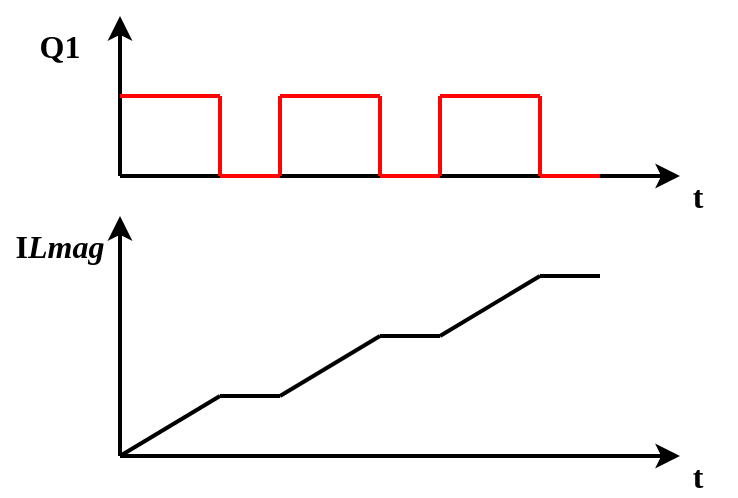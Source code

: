 <mxfile version="20.3.0" type="device"><diagram id="Ds4isKouMV0509eO5175" name="Page-1"><mxGraphModel dx="400" dy="241" grid="0" gridSize="10" guides="1" tooltips="1" connect="1" arrows="1" fold="1" page="1" pageScale="1" pageWidth="827" pageHeight="1169" math="0" shadow="0"><root><mxCell id="0"/><mxCell id="1" parent="0"/><mxCell id="wMBDbJOlnIYObZkEMPLM-1" value="" style="endArrow=classic;html=1;rounded=0;strokeWidth=2;" edge="1" parent="1"><mxGeometry width="50" height="50" relative="1" as="geometry"><mxPoint x="360" y="320" as="sourcePoint"/><mxPoint x="360" y="200" as="targetPoint"/></mxGeometry></mxCell><mxCell id="wMBDbJOlnIYObZkEMPLM-2" value="" style="endArrow=classic;html=1;rounded=0;strokeWidth=2;" edge="1" parent="1"><mxGeometry width="50" height="50" relative="1" as="geometry"><mxPoint x="360" y="320" as="sourcePoint"/><mxPoint x="640" y="320" as="targetPoint"/></mxGeometry></mxCell><mxCell id="wMBDbJOlnIYObZkEMPLM-3" value="&lt;font style=&quot;font-size: 16px;&quot; face=&quot;Times New Roman&quot;&gt;&lt;b&gt;I&lt;i&gt;Lmag&lt;/i&gt;&lt;/b&gt;&lt;/font&gt;" style="text;html=1;strokeColor=none;fillColor=none;align=center;verticalAlign=middle;whiteSpace=wrap;rounded=0;" vertex="1" parent="1"><mxGeometry x="300" y="200" width="60" height="30" as="geometry"/></mxCell><mxCell id="wMBDbJOlnIYObZkEMPLM-4" value="&lt;font face=&quot;Times New Roman&quot;&gt;&lt;span style=&quot;font-size: 16px;&quot;&gt;&lt;b&gt;Q1&lt;/b&gt;&lt;/span&gt;&lt;/font&gt;" style="text;html=1;strokeColor=none;fillColor=none;align=center;verticalAlign=middle;whiteSpace=wrap;rounded=0;" vertex="1" parent="1"><mxGeometry x="300" y="100" width="60" height="30" as="geometry"/></mxCell><mxCell id="wMBDbJOlnIYObZkEMPLM-5" value="" style="endArrow=classic;html=1;rounded=0;strokeWidth=2;" edge="1" parent="1"><mxGeometry width="50" height="50" relative="1" as="geometry"><mxPoint x="360" y="180" as="sourcePoint"/><mxPoint x="360" y="100" as="targetPoint"/></mxGeometry></mxCell><mxCell id="wMBDbJOlnIYObZkEMPLM-6" value="" style="endArrow=none;html=1;rounded=0;fontFamily=Times New Roman;fontSize=16;strokeWidth=2;" edge="1" parent="1"><mxGeometry width="50" height="50" relative="1" as="geometry"><mxPoint x="410" y="290" as="sourcePoint"/><mxPoint x="440" y="290" as="targetPoint"/></mxGeometry></mxCell><mxCell id="wMBDbJOlnIYObZkEMPLM-7" value="" style="endArrow=none;html=1;rounded=0;fontFamily=Times New Roman;fontSize=16;strokeWidth=2;" edge="1" parent="1"><mxGeometry width="50" height="50" relative="1" as="geometry"><mxPoint x="360" y="320" as="sourcePoint"/><mxPoint x="410" y="290" as="targetPoint"/></mxGeometry></mxCell><mxCell id="wMBDbJOlnIYObZkEMPLM-8" value="" style="endArrow=none;html=1;rounded=0;fontFamily=Times New Roman;fontSize=16;strokeWidth=2;fillColor=#f8cecc;strokeColor=#FF0303;" edge="1" parent="1"><mxGeometry width="50" height="50" relative="1" as="geometry"><mxPoint x="360" y="140" as="sourcePoint"/><mxPoint x="410" y="140" as="targetPoint"/></mxGeometry></mxCell><mxCell id="wMBDbJOlnIYObZkEMPLM-9" value="" style="endArrow=classic;html=1;rounded=0;strokeWidth=2;" edge="1" parent="1"><mxGeometry width="50" height="50" relative="1" as="geometry"><mxPoint x="360" y="180" as="sourcePoint"/><mxPoint x="640" y="180" as="targetPoint"/></mxGeometry></mxCell><mxCell id="wMBDbJOlnIYObZkEMPLM-10" value="" style="endArrow=none;html=1;rounded=0;fontFamily=Times New Roman;fontSize=16;strokeWidth=2;fillColor=#f8cecc;strokeColor=#FF0303;" edge="1" parent="1"><mxGeometry width="50" height="50" relative="1" as="geometry"><mxPoint x="440" y="140" as="sourcePoint"/><mxPoint x="490" y="140" as="targetPoint"/></mxGeometry></mxCell><mxCell id="wMBDbJOlnIYObZkEMPLM-11" value="" style="endArrow=none;html=1;rounded=0;fontFamily=Times New Roman;fontSize=16;strokeWidth=2;fillColor=#f8cecc;strokeColor=#FF0303;" edge="1" parent="1"><mxGeometry width="50" height="50" relative="1" as="geometry"><mxPoint x="410" y="180" as="sourcePoint"/><mxPoint x="410" y="140" as="targetPoint"/></mxGeometry></mxCell><mxCell id="wMBDbJOlnIYObZkEMPLM-12" value="" style="endArrow=none;html=1;rounded=0;fontFamily=Times New Roman;fontSize=16;strokeWidth=2;fillColor=#f8cecc;strokeColor=#FF0303;" edge="1" parent="1"><mxGeometry width="50" height="50" relative="1" as="geometry"><mxPoint x="410" y="180" as="sourcePoint"/><mxPoint x="440" y="180" as="targetPoint"/></mxGeometry></mxCell><mxCell id="wMBDbJOlnIYObZkEMPLM-13" value="" style="endArrow=none;html=1;rounded=0;fontFamily=Times New Roman;fontSize=16;strokeWidth=2;fillColor=#f8cecc;strokeColor=#FF0303;" edge="1" parent="1"><mxGeometry width="50" height="50" relative="1" as="geometry"><mxPoint x="440" y="180" as="sourcePoint"/><mxPoint x="440" y="140" as="targetPoint"/></mxGeometry></mxCell><mxCell id="wMBDbJOlnIYObZkEMPLM-15" value="" style="endArrow=none;html=1;rounded=0;fontFamily=Times New Roman;fontSize=16;strokeWidth=2;" edge="1" parent="1"><mxGeometry width="50" height="50" relative="1" as="geometry"><mxPoint x="440" y="290" as="sourcePoint"/><mxPoint x="490" y="260" as="targetPoint"/></mxGeometry></mxCell><mxCell id="wMBDbJOlnIYObZkEMPLM-16" value="" style="endArrow=none;html=1;rounded=0;fontFamily=Times New Roman;fontSize=16;strokeWidth=2;fillColor=#f8cecc;strokeColor=#FF0303;" edge="1" parent="1"><mxGeometry width="50" height="50" relative="1" as="geometry"><mxPoint x="490" y="180" as="sourcePoint"/><mxPoint x="490" y="140" as="targetPoint"/></mxGeometry></mxCell><mxCell id="wMBDbJOlnIYObZkEMPLM-17" value="" style="endArrow=none;html=1;rounded=0;fontFamily=Times New Roman;fontSize=16;strokeWidth=2;fillColor=#f8cecc;strokeColor=#FF0303;" edge="1" parent="1"><mxGeometry width="50" height="50" relative="1" as="geometry"><mxPoint x="490" y="180" as="sourcePoint"/><mxPoint x="520" y="180" as="targetPoint"/></mxGeometry></mxCell><mxCell id="wMBDbJOlnIYObZkEMPLM-18" value="" style="endArrow=none;html=1;rounded=0;fontFamily=Times New Roman;fontSize=16;strokeWidth=2;fillColor=#f8cecc;strokeColor=#FF0303;" edge="1" parent="1"><mxGeometry width="50" height="50" relative="1" as="geometry"><mxPoint x="520" y="180" as="sourcePoint"/><mxPoint x="520" y="140" as="targetPoint"/></mxGeometry></mxCell><mxCell id="wMBDbJOlnIYObZkEMPLM-19" value="" style="endArrow=none;html=1;rounded=0;fontFamily=Times New Roman;fontSize=16;strokeWidth=2;fillColor=#f8cecc;strokeColor=#FF0303;" edge="1" parent="1"><mxGeometry width="50" height="50" relative="1" as="geometry"><mxPoint x="520" y="140" as="sourcePoint"/><mxPoint x="570" y="140" as="targetPoint"/></mxGeometry></mxCell><mxCell id="wMBDbJOlnIYObZkEMPLM-20" value="" style="endArrow=none;html=1;rounded=0;fontFamily=Times New Roman;fontSize=16;strokeWidth=2;fillColor=#f8cecc;strokeColor=#FF0303;" edge="1" parent="1"><mxGeometry width="50" height="50" relative="1" as="geometry"><mxPoint x="570" y="180" as="sourcePoint"/><mxPoint x="570" y="140" as="targetPoint"/></mxGeometry></mxCell><mxCell id="wMBDbJOlnIYObZkEMPLM-21" value="" style="endArrow=none;html=1;rounded=0;fontFamily=Times New Roman;fontSize=16;strokeWidth=2;fillColor=#f8cecc;strokeColor=#FF0303;" edge="1" parent="1"><mxGeometry width="50" height="50" relative="1" as="geometry"><mxPoint x="570" y="180" as="sourcePoint"/><mxPoint x="600" y="180" as="targetPoint"/></mxGeometry></mxCell><mxCell id="wMBDbJOlnIYObZkEMPLM-23" value="" style="endArrow=none;html=1;rounded=0;fontFamily=Times New Roman;fontSize=16;strokeWidth=2;" edge="1" parent="1"><mxGeometry width="50" height="50" relative="1" as="geometry"><mxPoint x="490" y="260" as="sourcePoint"/><mxPoint x="520" y="260" as="targetPoint"/></mxGeometry></mxCell><mxCell id="wMBDbJOlnIYObZkEMPLM-24" value="" style="endArrow=none;html=1;rounded=0;fontFamily=Times New Roman;fontSize=16;strokeWidth=2;" edge="1" parent="1"><mxGeometry width="50" height="50" relative="1" as="geometry"><mxPoint x="520" y="260" as="sourcePoint"/><mxPoint x="570" y="230" as="targetPoint"/></mxGeometry></mxCell><mxCell id="wMBDbJOlnIYObZkEMPLM-25" value="" style="endArrow=none;html=1;rounded=0;fontFamily=Times New Roman;fontSize=16;strokeWidth=2;" edge="1" parent="1"><mxGeometry width="50" height="50" relative="1" as="geometry"><mxPoint x="570" y="230" as="sourcePoint"/><mxPoint x="600" y="230" as="targetPoint"/></mxGeometry></mxCell><mxCell id="wMBDbJOlnIYObZkEMPLM-27" value="&lt;font face=&quot;Times New Roman&quot;&gt;&lt;span style=&quot;font-size: 16px;&quot;&gt;&lt;b&gt;t&lt;/b&gt;&lt;/span&gt;&lt;/font&gt;" style="text;html=1;strokeColor=none;fillColor=none;align=center;verticalAlign=middle;whiteSpace=wrap;rounded=0;" vertex="1" parent="1"><mxGeometry x="630" y="320" width="38" height="20" as="geometry"/></mxCell><mxCell id="wMBDbJOlnIYObZkEMPLM-28" value="&lt;font face=&quot;Times New Roman&quot;&gt;&lt;span style=&quot;font-size: 16px;&quot;&gt;&lt;b&gt;t&lt;/b&gt;&lt;/span&gt;&lt;/font&gt;" style="text;html=1;strokeColor=none;fillColor=none;align=center;verticalAlign=middle;whiteSpace=wrap;rounded=0;" vertex="1" parent="1"><mxGeometry x="630" y="180" width="38" height="20" as="geometry"/></mxCell></root></mxGraphModel></diagram></mxfile>